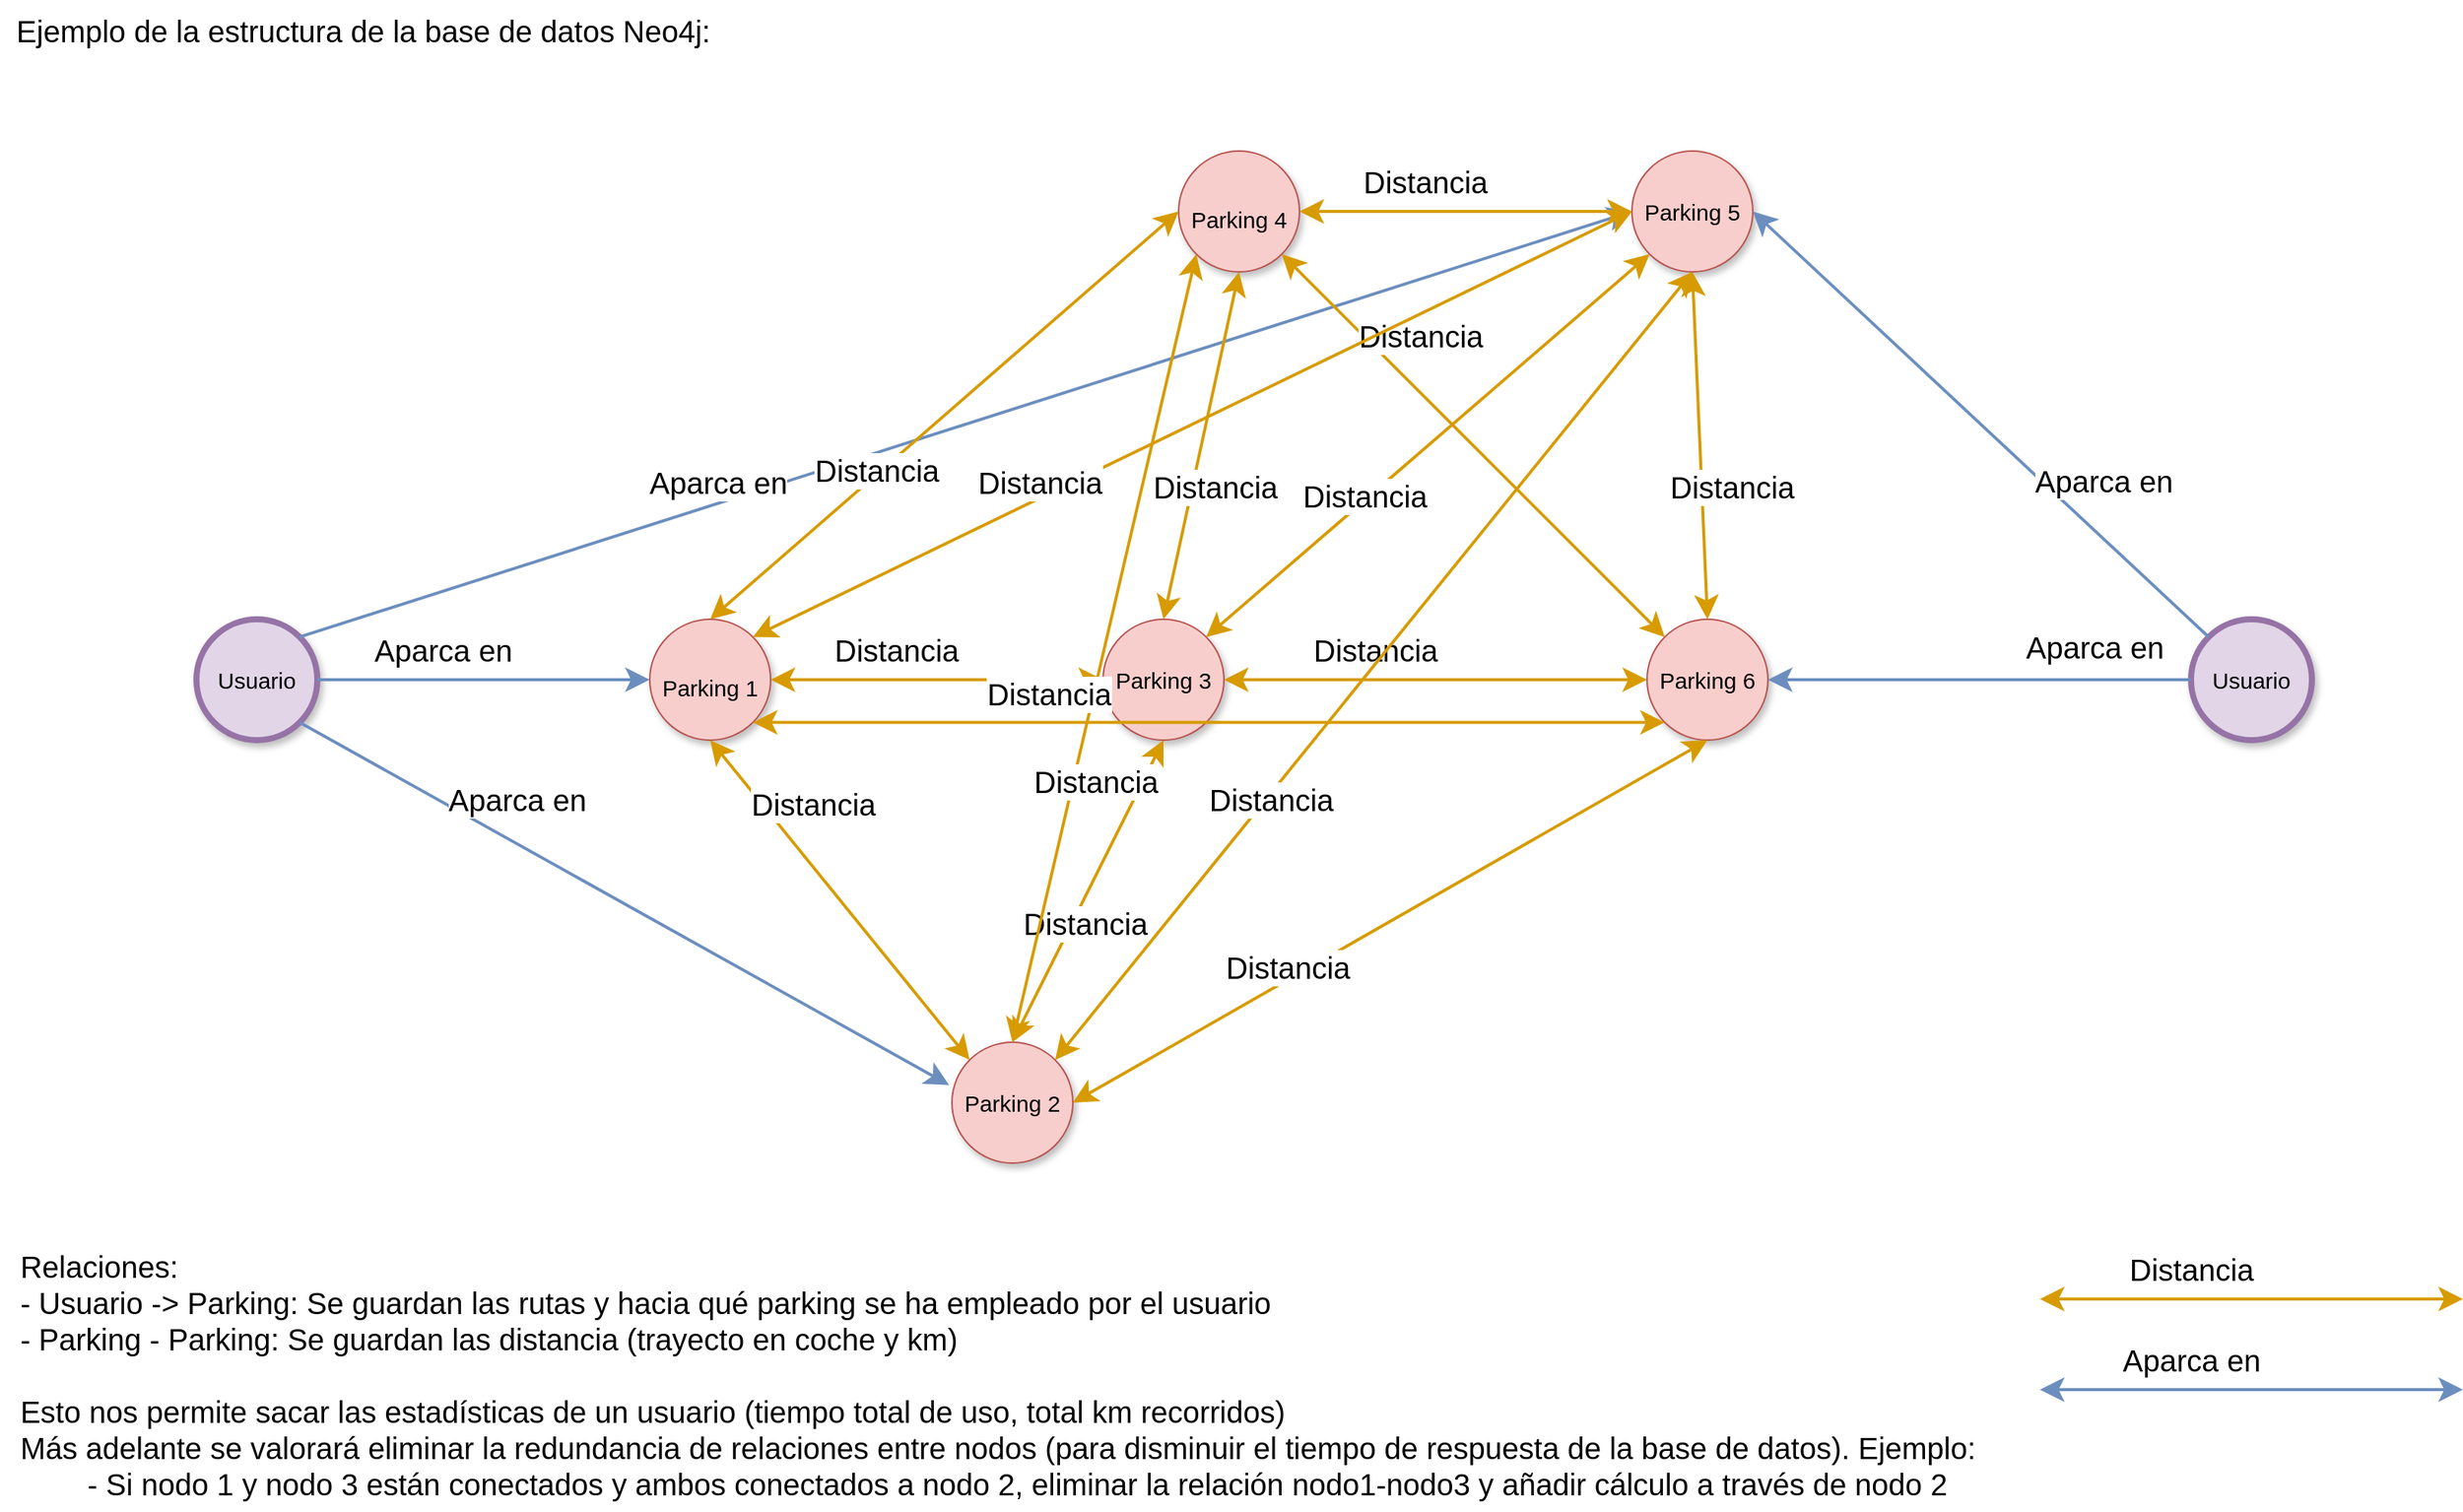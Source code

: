 <mxfile version="23.0.2" type="device">
  <diagram name="Page-1" id="ff44883e-f642-bcb2-894b-16b3d25a3f0b">
    <mxGraphModel dx="2049" dy="1206" grid="1" gridSize="10" guides="1" tooltips="1" connect="1" arrows="1" fold="1" page="1" pageScale="1.5" pageWidth="1169" pageHeight="826" background="none" math="0" shadow="0">
      <root>
        <mxCell id="0" style=";html=1;" />
        <mxCell id="1" style=";html=1;" parent="0" />
        <mxCell id="f0bcc99304e6f5a-1" value="Usuario" style="ellipse;whiteSpace=wrap;html=1;rounded=0;shadow=1;strokeColor=#9673a6;strokeWidth=4;fontSize=15;align=center;fillColor=#e1d5e7;" parent="1" vertex="1">
          <mxGeometry x="170" y="570" width="80" height="80" as="geometry" />
        </mxCell>
        <mxCell id="f0bcc99304e6f5a-2" value="&lt;font style=&quot;font-size: 15px;&quot;&gt;Parking 1&lt;/font&gt;" style="ellipse;whiteSpace=wrap;html=1;rounded=0;shadow=1;strokeColor=#b85450;strokeWidth=1;fontSize=30;align=center;fillColor=#f8cecc;" parent="1" vertex="1">
          <mxGeometry x="470" y="570" width="80" height="80" as="geometry" />
        </mxCell>
        <mxCell id="f0bcc99304e6f5a-3" value="Parking 2" style="ellipse;whiteSpace=wrap;html=1;rounded=0;shadow=1;strokeColor=#b85450;strokeWidth=1;fontSize=15;align=center;fillColor=#f8cecc;" parent="1" vertex="1">
          <mxGeometry x="670" y="850" width="80" height="80" as="geometry" />
        </mxCell>
        <mxCell id="f0bcc99304e6f5a-4" value="Parking 6" style="ellipse;whiteSpace=wrap;html=1;rounded=0;shadow=1;strokeColor=#b85450;strokeWidth=1;fontSize=15;align=center;fillColor=#f8cecc;" parent="1" vertex="1">
          <mxGeometry x="1130" y="570" width="80" height="80" as="geometry" />
        </mxCell>
        <mxCell id="f0bcc99304e6f5a-5" value="&lt;font style=&quot;font-size: 15px;&quot;&gt;Parking 4&lt;/font&gt;" style="ellipse;whiteSpace=wrap;html=1;rounded=0;shadow=1;strokeColor=#b85450;strokeWidth=1;fontSize=30;align=center;fillColor=#f8cecc;verticalAlign=middle;" parent="1" vertex="1">
          <mxGeometry x="820" y="260" width="80" height="80" as="geometry" />
        </mxCell>
        <mxCell id="f0bcc99304e6f5a-6" value="Parking 3" style="ellipse;whiteSpace=wrap;html=1;rounded=0;shadow=1;strokeColor=#b85450;strokeWidth=1;fontSize=15;align=center;fillColor=#f8cecc;" parent="1" vertex="1">
          <mxGeometry x="770" y="570" width="80" height="80" as="geometry" />
        </mxCell>
        <mxCell id="f0bcc99304e6f5a-7" value="Parking 5" style="ellipse;whiteSpace=wrap;html=1;rounded=0;shadow=1;strokeColor=#b85450;strokeWidth=1;fontSize=15;align=center;fillColor=#f8cecc;" parent="1" vertex="1">
          <mxGeometry x="1120" y="260" width="80" height="80" as="geometry" />
        </mxCell>
        <mxCell id="f0bcc99304e6f5a-8" value="Usuario" style="ellipse;whiteSpace=wrap;html=1;rounded=0;shadow=1;strokeColor=#9673a6;strokeWidth=4;fontSize=15;align=center;fillColor=#e1d5e7;" parent="1" vertex="1">
          <mxGeometry x="1490" y="570" width="80" height="80" as="geometry" />
        </mxCell>
        <mxCell id="0dKBpqudIJGE17SZBclu-1" value="Ejemplo de la estructura de la base de datos Neo4j:" style="text;html=1;align=center;verticalAlign=middle;resizable=0;points=[];autosize=1;strokeColor=none;fillColor=none;fontSize=20;" vertex="1" parent="1">
          <mxGeometry x="40" y="160" width="480" height="40" as="geometry" />
        </mxCell>
        <mxCell id="0dKBpqudIJGE17SZBclu-4" style="edgeStyle=none;curved=1;html=1;startSize=10;endFill=1;endSize=10;strokeWidth=2;fontSize=12;startArrow=classic;startFill=1;fillColor=#ffe6cc;strokeColor=#d79b00;" edge="1" parent="1">
          <mxGeometry relative="1" as="geometry">
            <mxPoint x="1390" y="1020" as="sourcePoint" />
            <mxPoint x="1670" y="1020" as="targetPoint" />
          </mxGeometry>
        </mxCell>
        <mxCell id="0dKBpqudIJGE17SZBclu-5" value="Distancia" style="text;html=1;resizable=0;points=[];align=center;verticalAlign=middle;labelBackgroundColor=#ffffff;fontSize=20;" vertex="1" connectable="0" parent="0dKBpqudIJGE17SZBclu-4">
          <mxGeometry x="-0.414" y="-1" relative="1" as="geometry">
            <mxPoint x="18" y="-21" as="offset" />
          </mxGeometry>
        </mxCell>
        <mxCell id="0dKBpqudIJGE17SZBclu-9" style="edgeStyle=none;curved=1;html=1;startSize=10;endFill=1;endSize=10;strokeWidth=2;fontSize=12;exitX=1;exitY=0.5;exitDx=0;exitDy=0;entryX=0;entryY=0.5;entryDx=0;entryDy=0;fillColor=#dae8fc;strokeColor=#6c8ebf;" edge="1" parent="1" source="f0bcc99304e6f5a-1" target="f0bcc99304e6f5a-2">
          <mxGeometry relative="1" as="geometry">
            <mxPoint x="230" y="440" as="sourcePoint" />
            <mxPoint x="510" y="440" as="targetPoint" />
          </mxGeometry>
        </mxCell>
        <mxCell id="0dKBpqudIJGE17SZBclu-10" value="Aparca en" style="text;html=1;resizable=0;points=[];align=center;verticalAlign=middle;labelBackgroundColor=#ffffff;fontSize=20;" vertex="1" connectable="0" parent="0dKBpqudIJGE17SZBclu-9">
          <mxGeometry x="-0.414" y="-1" relative="1" as="geometry">
            <mxPoint x="18" y="-21" as="offset" />
          </mxGeometry>
        </mxCell>
        <mxCell id="0dKBpqudIJGE17SZBclu-11" style="edgeStyle=none;curved=1;html=1;startSize=10;endFill=1;endSize=10;strokeWidth=2;fontSize=12;exitX=1;exitY=1;exitDx=0;exitDy=0;entryX=-0.023;entryY=0.354;entryDx=0;entryDy=0;entryPerimeter=0;fillColor=#dae8fc;strokeColor=#6c8ebf;" edge="1" parent="1" source="f0bcc99304e6f5a-1" target="f0bcc99304e6f5a-3">
          <mxGeometry relative="1" as="geometry">
            <mxPoint x="210" y="700" as="sourcePoint" />
            <mxPoint x="490" y="700" as="targetPoint" />
          </mxGeometry>
        </mxCell>
        <mxCell id="0dKBpqudIJGE17SZBclu-12" value="Aparca en" style="text;html=1;resizable=0;points=[];align=center;verticalAlign=middle;labelBackgroundColor=#ffffff;fontSize=20;" vertex="1" connectable="0" parent="0dKBpqudIJGE17SZBclu-11">
          <mxGeometry x="-0.414" y="-1" relative="1" as="geometry">
            <mxPoint x="18" y="-21" as="offset" />
          </mxGeometry>
        </mxCell>
        <mxCell id="0dKBpqudIJGE17SZBclu-13" style="edgeStyle=none;curved=1;html=1;startSize=10;endFill=1;endSize=10;strokeWidth=2;fontSize=12;exitX=1;exitY=0;exitDx=0;exitDy=0;entryX=0;entryY=0.5;entryDx=0;entryDy=0;fillColor=#dae8fc;strokeColor=#6c8ebf;" edge="1" parent="1" source="f0bcc99304e6f5a-1" target="f0bcc99304e6f5a-7">
          <mxGeometry relative="1" as="geometry">
            <mxPoint x="1240" y="1010" as="sourcePoint" />
            <mxPoint x="1520" y="1010" as="targetPoint" />
          </mxGeometry>
        </mxCell>
        <mxCell id="0dKBpqudIJGE17SZBclu-14" value="Aparca en" style="text;html=1;resizable=0;points=[];align=center;verticalAlign=middle;labelBackgroundColor=#ffffff;fontSize=20;" vertex="1" connectable="0" parent="0dKBpqudIJGE17SZBclu-13">
          <mxGeometry x="-0.414" y="-1" relative="1" as="geometry">
            <mxPoint x="18" y="-21" as="offset" />
          </mxGeometry>
        </mxCell>
        <mxCell id="0dKBpqudIJGE17SZBclu-15" style="edgeStyle=none;curved=1;html=1;startSize=10;endFill=1;endSize=10;strokeWidth=2;fontSize=12;exitX=0;exitY=0.5;exitDx=0;exitDy=0;entryX=1;entryY=0.5;entryDx=0;entryDy=0;fillColor=#dae8fc;strokeColor=#6c8ebf;" edge="1" parent="1" source="f0bcc99304e6f5a-8" target="f0bcc99304e6f5a-4">
          <mxGeometry relative="1" as="geometry">
            <mxPoint x="1220" y="990" as="sourcePoint" />
            <mxPoint x="1500" y="990" as="targetPoint" />
          </mxGeometry>
        </mxCell>
        <mxCell id="0dKBpqudIJGE17SZBclu-16" value="Aparca en" style="text;html=1;resizable=0;points=[];align=center;verticalAlign=middle;labelBackgroundColor=#ffffff;fontSize=20;" vertex="1" connectable="0" parent="0dKBpqudIJGE17SZBclu-15">
          <mxGeometry x="-0.414" y="-1" relative="1" as="geometry">
            <mxPoint x="18" y="-21" as="offset" />
          </mxGeometry>
        </mxCell>
        <mxCell id="0dKBpqudIJGE17SZBclu-17" value="&lt;div style=&quot;text-align: left;&quot;&gt;&lt;span style=&quot;font-size: 20px; background-color: initial;&quot;&gt;Relaciones:&lt;/span&gt;&lt;/div&gt;&lt;font style=&quot;&quot;&gt;&lt;div style=&quot;text-align: left;&quot;&gt;&lt;span style=&quot;font-size: 20px; background-color: initial;&quot;&gt;- Usuario -&amp;gt; Parking: Se guardan las rutas y hacia qué parking se ha empleado por el usuario&lt;/span&gt;&lt;/div&gt;&lt;span style=&quot;font-size: 20px;&quot;&gt;&lt;div style=&quot;text-align: left;&quot;&gt;&lt;span style=&quot;background-color: initial;&quot;&gt;- Parking - Parking: Se guardan las distancia (trayecto en coche y km)&lt;/span&gt;&lt;/div&gt;&lt;div style=&quot;text-align: left;&quot;&gt;&lt;br&gt;&lt;/div&gt;&lt;div style=&quot;text-align: left;&quot;&gt;Esto nos permite sacar las estadísticas de un usuario (tiempo total de uso, total km recorridos)&lt;br&gt;Más adelante se valorará eliminar la redundancia de relaciones entre nodos (para disminuir el tiempo de respuesta de la base de datos). Ejemplo:&lt;/div&gt;&lt;div style=&quot;text-align: left;&quot;&gt;&lt;span style=&quot;white-space: pre;&quot;&gt;&#x9;&lt;/span&gt;- Si nodo 1 y nodo 3 están conectados y ambos conectados a nodo 2, eliminar la relación nodo1-nodo3 y añadir cálculo a través de nodo 2&lt;br&gt;&lt;/div&gt;&lt;/span&gt;&lt;/font&gt;" style="text;html=1;align=center;verticalAlign=middle;resizable=0;points=[];autosize=1;strokeColor=none;fillColor=none;" vertex="1" parent="1">
          <mxGeometry x="40" y="980" width="1320" height="180" as="geometry" />
        </mxCell>
        <mxCell id="0dKBpqudIJGE17SZBclu-18" style="edgeStyle=none;curved=1;html=1;startSize=10;endFill=1;endSize=10;strokeWidth=2;fontSize=12;exitX=0;exitY=0;exitDx=0;exitDy=0;entryX=1;entryY=0.5;entryDx=0;entryDy=0;fillColor=#dae8fc;strokeColor=#6c8ebf;" edge="1" parent="1" source="f0bcc99304e6f5a-8" target="f0bcc99304e6f5a-7">
          <mxGeometry relative="1" as="geometry">
            <mxPoint x="1500" y="620" as="sourcePoint" />
            <mxPoint x="1220" y="620" as="targetPoint" />
          </mxGeometry>
        </mxCell>
        <mxCell id="0dKBpqudIJGE17SZBclu-19" value="Aparca en" style="text;html=1;resizable=0;points=[];align=center;verticalAlign=middle;labelBackgroundColor=#ffffff;fontSize=20;" vertex="1" connectable="0" parent="0dKBpqudIJGE17SZBclu-18">
          <mxGeometry x="-0.414" y="-1" relative="1" as="geometry">
            <mxPoint x="18" y="-21" as="offset" />
          </mxGeometry>
        </mxCell>
        <mxCell id="0dKBpqudIJGE17SZBclu-22" style="edgeStyle=none;curved=1;html=1;startSize=10;endFill=1;endSize=10;strokeWidth=2;fontSize=12;startArrow=classic;startFill=1;entryX=0;entryY=0.5;entryDx=0;entryDy=0;exitX=1;exitY=0.5;exitDx=0;exitDy=0;fillColor=#ffe6cc;strokeColor=#d79b00;" edge="1" parent="1" source="f0bcc99304e6f5a-6" target="f0bcc99304e6f5a-4">
          <mxGeometry relative="1" as="geometry">
            <mxPoint x="840" y="710" as="sourcePoint" />
            <mxPoint x="1120" y="710" as="targetPoint" />
          </mxGeometry>
        </mxCell>
        <mxCell id="0dKBpqudIJGE17SZBclu-23" value="Distancia" style="text;html=1;resizable=0;points=[];align=center;verticalAlign=middle;labelBackgroundColor=#ffffff;fontSize=20;" vertex="1" connectable="0" parent="0dKBpqudIJGE17SZBclu-22">
          <mxGeometry x="-0.414" y="-1" relative="1" as="geometry">
            <mxPoint x="18" y="-21" as="offset" />
          </mxGeometry>
        </mxCell>
        <mxCell id="0dKBpqudIJGE17SZBclu-24" style="edgeStyle=none;curved=1;html=1;startSize=10;endFill=1;endSize=10;strokeWidth=2;fontSize=12;startArrow=classic;startFill=1;entryX=0.5;entryY=1;entryDx=0;entryDy=0;exitX=0.5;exitY=0;exitDx=0;exitDy=0;fillColor=#ffe6cc;strokeColor=#d79b00;" edge="1" parent="1" source="f0bcc99304e6f5a-4" target="f0bcc99304e6f5a-7">
          <mxGeometry relative="1" as="geometry">
            <mxPoint x="1170" y="570" as="sourcePoint" />
            <mxPoint x="1510" y="1000" as="targetPoint" />
          </mxGeometry>
        </mxCell>
        <mxCell id="0dKBpqudIJGE17SZBclu-25" value="Distancia" style="text;html=1;resizable=0;points=[];align=center;verticalAlign=middle;labelBackgroundColor=#ffffff;fontSize=20;" vertex="1" connectable="0" parent="0dKBpqudIJGE17SZBclu-24">
          <mxGeometry x="-0.414" y="-1" relative="1" as="geometry">
            <mxPoint x="18" y="-21" as="offset" />
          </mxGeometry>
        </mxCell>
        <mxCell id="0dKBpqudIJGE17SZBclu-26" style="edgeStyle=none;curved=1;html=1;startSize=10;endFill=1;endSize=10;strokeWidth=2;fontSize=12;startArrow=classic;startFill=1;exitX=1;exitY=0.5;exitDx=0;exitDy=0;entryX=0;entryY=0.5;entryDx=0;entryDy=0;fillColor=#ffe6cc;strokeColor=#d79b00;" edge="1" parent="1" source="f0bcc99304e6f5a-5" target="f0bcc99304e6f5a-7">
          <mxGeometry relative="1" as="geometry">
            <mxPoint x="876.5" y="193" as="sourcePoint" />
            <mxPoint x="1156.5" y="193" as="targetPoint" />
          </mxGeometry>
        </mxCell>
        <mxCell id="0dKBpqudIJGE17SZBclu-27" value="Distancia" style="text;html=1;resizable=0;points=[];align=center;verticalAlign=middle;labelBackgroundColor=#ffffff;fontSize=20;" vertex="1" connectable="0" parent="0dKBpqudIJGE17SZBclu-26">
          <mxGeometry x="-0.414" y="-1" relative="1" as="geometry">
            <mxPoint x="18" y="-21" as="offset" />
          </mxGeometry>
        </mxCell>
        <mxCell id="0dKBpqudIJGE17SZBclu-28" style="edgeStyle=none;curved=1;html=1;startSize=10;endFill=1;endSize=10;strokeWidth=2;fontSize=12;startArrow=classic;startFill=1;exitX=0.5;exitY=0;exitDx=0;exitDy=0;entryX=0.5;entryY=1;entryDx=0;entryDy=0;fillColor=#ffe6cc;strokeColor=#d79b00;" edge="1" parent="1" source="f0bcc99304e6f5a-6" target="f0bcc99304e6f5a-5">
          <mxGeometry relative="1" as="geometry">
            <mxPoint x="1220" y="990" as="sourcePoint" />
            <mxPoint x="1500" y="990" as="targetPoint" />
          </mxGeometry>
        </mxCell>
        <mxCell id="0dKBpqudIJGE17SZBclu-29" value="Distancia" style="text;html=1;resizable=0;points=[];align=center;verticalAlign=middle;labelBackgroundColor=#ffffff;fontSize=20;" vertex="1" connectable="0" parent="0dKBpqudIJGE17SZBclu-28">
          <mxGeometry x="-0.414" y="-1" relative="1" as="geometry">
            <mxPoint x="18" y="-21" as="offset" />
          </mxGeometry>
        </mxCell>
        <mxCell id="0dKBpqudIJGE17SZBclu-30" style="edgeStyle=none;curved=1;html=1;startSize=10;endFill=1;endSize=10;strokeWidth=2;fontSize=12;startArrow=classic;startFill=1;exitX=1;exitY=0;exitDx=0;exitDy=0;entryX=0;entryY=1;entryDx=0;entryDy=0;fillColor=#ffe6cc;strokeColor=#d79b00;" edge="1" parent="1" source="f0bcc99304e6f5a-6" target="f0bcc99304e6f5a-7">
          <mxGeometry relative="1" as="geometry">
            <mxPoint x="820" y="580" as="sourcePoint" />
            <mxPoint x="870" y="350" as="targetPoint" />
          </mxGeometry>
        </mxCell>
        <mxCell id="0dKBpqudIJGE17SZBclu-31" value="Distancia" style="text;html=1;resizable=0;points=[];align=center;verticalAlign=middle;labelBackgroundColor=#ffffff;fontSize=20;" vertex="1" connectable="0" parent="0dKBpqudIJGE17SZBclu-30">
          <mxGeometry x="-0.414" y="-1" relative="1" as="geometry">
            <mxPoint x="18" y="-21" as="offset" />
          </mxGeometry>
        </mxCell>
        <mxCell id="0dKBpqudIJGE17SZBclu-32" style="edgeStyle=none;curved=1;html=1;startSize=10;endFill=1;endSize=10;strokeWidth=2;fontSize=12;startArrow=classic;startFill=1;exitX=0.5;exitY=0;exitDx=0;exitDy=0;entryX=0.5;entryY=1;entryDx=0;entryDy=0;fillColor=#ffe6cc;strokeColor=#d79b00;" edge="1" parent="1" source="f0bcc99304e6f5a-3" target="f0bcc99304e6f5a-6">
          <mxGeometry relative="1" as="geometry">
            <mxPoint x="848" y="592" as="sourcePoint" />
            <mxPoint x="1142" y="338" as="targetPoint" />
          </mxGeometry>
        </mxCell>
        <mxCell id="0dKBpqudIJGE17SZBclu-33" value="Distancia" style="text;html=1;resizable=0;points=[];align=center;verticalAlign=middle;labelBackgroundColor=#ffffff;fontSize=20;" vertex="1" connectable="0" parent="0dKBpqudIJGE17SZBclu-32">
          <mxGeometry x="-0.414" y="-1" relative="1" as="geometry">
            <mxPoint x="18" y="-21" as="offset" />
          </mxGeometry>
        </mxCell>
        <mxCell id="0dKBpqudIJGE17SZBclu-34" style="edgeStyle=none;curved=1;html=1;startSize=10;endFill=1;endSize=10;strokeWidth=2;fontSize=12;startArrow=classic;startFill=1;exitX=1;exitY=0.5;exitDx=0;exitDy=0;entryX=0.5;entryY=1;entryDx=0;entryDy=0;fillColor=#ffe6cc;strokeColor=#d79b00;" edge="1" parent="1" source="f0bcc99304e6f5a-3" target="f0bcc99304e6f5a-4">
          <mxGeometry relative="1" as="geometry">
            <mxPoint x="720" y="860" as="sourcePoint" />
            <mxPoint x="820" y="660" as="targetPoint" />
          </mxGeometry>
        </mxCell>
        <mxCell id="0dKBpqudIJGE17SZBclu-35" value="Distancia" style="text;html=1;resizable=0;points=[];align=center;verticalAlign=middle;labelBackgroundColor=#ffffff;fontSize=20;" vertex="1" connectable="0" parent="0dKBpqudIJGE17SZBclu-34">
          <mxGeometry x="-0.414" y="-1" relative="1" as="geometry">
            <mxPoint x="18" y="-21" as="offset" />
          </mxGeometry>
        </mxCell>
        <mxCell id="0dKBpqudIJGE17SZBclu-36" style="edgeStyle=none;curved=1;html=1;startSize=10;endFill=1;endSize=10;strokeWidth=2;fontSize=12;startArrow=classic;startFill=1;exitX=1;exitY=0;exitDx=0;exitDy=0;entryX=0.5;entryY=1;entryDx=0;entryDy=0;fillColor=#ffe6cc;strokeColor=#d79b00;" edge="1" parent="1" source="f0bcc99304e6f5a-3" target="f0bcc99304e6f5a-7">
          <mxGeometry relative="1" as="geometry">
            <mxPoint x="760" y="900" as="sourcePoint" />
            <mxPoint x="1180" y="660" as="targetPoint" />
          </mxGeometry>
        </mxCell>
        <mxCell id="0dKBpqudIJGE17SZBclu-37" value="Distancia" style="text;html=1;resizable=0;points=[];align=center;verticalAlign=middle;labelBackgroundColor=#ffffff;fontSize=20;" vertex="1" connectable="0" parent="0dKBpqudIJGE17SZBclu-36">
          <mxGeometry x="-0.414" y="-1" relative="1" as="geometry">
            <mxPoint x="18" y="-21" as="offset" />
          </mxGeometry>
        </mxCell>
        <mxCell id="0dKBpqudIJGE17SZBclu-38" style="edgeStyle=none;curved=1;html=1;startSize=10;endFill=1;endSize=10;strokeWidth=2;fontSize=12;startArrow=classic;startFill=1;exitX=0.5;exitY=0;exitDx=0;exitDy=0;entryX=0;entryY=1;entryDx=0;entryDy=0;fillColor=#ffe6cc;strokeColor=#d79b00;" edge="1" parent="1" source="f0bcc99304e6f5a-3" target="f0bcc99304e6f5a-5">
          <mxGeometry relative="1" as="geometry">
            <mxPoint x="748" y="872" as="sourcePoint" />
            <mxPoint x="1170" y="350" as="targetPoint" />
          </mxGeometry>
        </mxCell>
        <mxCell id="0dKBpqudIJGE17SZBclu-39" value="Distancia" style="text;html=1;resizable=0;points=[];align=center;verticalAlign=middle;labelBackgroundColor=#ffffff;fontSize=20;" vertex="1" connectable="0" parent="0dKBpqudIJGE17SZBclu-38">
          <mxGeometry x="-0.414" y="-1" relative="1" as="geometry">
            <mxPoint x="18" y="-21" as="offset" />
          </mxGeometry>
        </mxCell>
        <mxCell id="0dKBpqudIJGE17SZBclu-40" style="edgeStyle=none;curved=1;html=1;startSize=10;endFill=1;endSize=10;strokeWidth=2;fontSize=12;startArrow=classic;startFill=1;exitX=1;exitY=1;exitDx=0;exitDy=0;entryX=0;entryY=0;entryDx=0;entryDy=0;fillColor=#ffe6cc;strokeColor=#d79b00;" edge="1" parent="1" source="f0bcc99304e6f5a-5" target="f0bcc99304e6f5a-4">
          <mxGeometry relative="1" as="geometry">
            <mxPoint x="1220" y="990" as="sourcePoint" />
            <mxPoint x="1500" y="990" as="targetPoint" />
          </mxGeometry>
        </mxCell>
        <mxCell id="0dKBpqudIJGE17SZBclu-41" value="Distancia" style="text;html=1;resizable=0;points=[];align=center;verticalAlign=middle;labelBackgroundColor=#ffffff;fontSize=20;" vertex="1" connectable="0" parent="0dKBpqudIJGE17SZBclu-40">
          <mxGeometry x="-0.414" y="-1" relative="1" as="geometry">
            <mxPoint x="18" y="-21" as="offset" />
          </mxGeometry>
        </mxCell>
        <mxCell id="0dKBpqudIJGE17SZBclu-42" style="edgeStyle=none;curved=1;html=1;startSize=10;endFill=1;endSize=10;strokeWidth=2;fontSize=12;startArrow=classic;startFill=1;exitX=1;exitY=0.5;exitDx=0;exitDy=0;entryX=0;entryY=0.5;entryDx=0;entryDy=0;fillColor=#ffe6cc;strokeColor=#d79b00;" edge="1" parent="1" source="f0bcc99304e6f5a-2" target="f0bcc99304e6f5a-6">
          <mxGeometry relative="1" as="geometry">
            <mxPoint x="1220" y="990" as="sourcePoint" />
            <mxPoint x="1500" y="990" as="targetPoint" />
          </mxGeometry>
        </mxCell>
        <mxCell id="0dKBpqudIJGE17SZBclu-43" value="Distancia" style="text;html=1;resizable=0;points=[];align=center;verticalAlign=middle;labelBackgroundColor=#ffffff;fontSize=20;" vertex="1" connectable="0" parent="0dKBpqudIJGE17SZBclu-42">
          <mxGeometry x="-0.414" y="-1" relative="1" as="geometry">
            <mxPoint x="18" y="-21" as="offset" />
          </mxGeometry>
        </mxCell>
        <mxCell id="0dKBpqudIJGE17SZBclu-44" style="edgeStyle=none;curved=1;html=1;startSize=10;endFill=1;endSize=10;strokeWidth=2;fontSize=12;startArrow=classic;startFill=1;exitX=0.5;exitY=0;exitDx=0;exitDy=0;entryX=0;entryY=0.5;entryDx=0;entryDy=0;fillColor=#ffe6cc;strokeColor=#d79b00;" edge="1" parent="1" source="f0bcc99304e6f5a-2" target="f0bcc99304e6f5a-5">
          <mxGeometry relative="1" as="geometry">
            <mxPoint x="560" y="620" as="sourcePoint" />
            <mxPoint x="780" y="620" as="targetPoint" />
          </mxGeometry>
        </mxCell>
        <mxCell id="0dKBpqudIJGE17SZBclu-45" value="Distancia" style="text;html=1;resizable=0;points=[];align=center;verticalAlign=middle;labelBackgroundColor=#ffffff;fontSize=20;" vertex="1" connectable="0" parent="0dKBpqudIJGE17SZBclu-44">
          <mxGeometry x="-0.414" y="-1" relative="1" as="geometry">
            <mxPoint x="18" y="-21" as="offset" />
          </mxGeometry>
        </mxCell>
        <mxCell id="0dKBpqudIJGE17SZBclu-46" style="edgeStyle=none;curved=1;html=1;startSize=10;endFill=1;endSize=10;strokeWidth=2;fontSize=12;startArrow=classic;startFill=1;exitX=1;exitY=0;exitDx=0;exitDy=0;entryX=0;entryY=0.5;entryDx=0;entryDy=0;fillColor=#ffe6cc;strokeColor=#d79b00;" edge="1" parent="1" source="f0bcc99304e6f5a-2" target="f0bcc99304e6f5a-7">
          <mxGeometry relative="1" as="geometry">
            <mxPoint x="520" y="580" as="sourcePoint" />
            <mxPoint x="830" y="310" as="targetPoint" />
          </mxGeometry>
        </mxCell>
        <mxCell id="0dKBpqudIJGE17SZBclu-47" value="Distancia" style="text;html=1;resizable=0;points=[];align=center;verticalAlign=middle;labelBackgroundColor=#ffffff;fontSize=20;" vertex="1" connectable="0" parent="0dKBpqudIJGE17SZBclu-46">
          <mxGeometry x="-0.414" y="-1" relative="1" as="geometry">
            <mxPoint x="18" y="-21" as="offset" />
          </mxGeometry>
        </mxCell>
        <mxCell id="0dKBpqudIJGE17SZBclu-48" style="edgeStyle=none;curved=1;html=1;startSize=10;endFill=1;endSize=10;strokeWidth=2;fontSize=12;startArrow=classic;startFill=1;exitX=0.5;exitY=1;exitDx=0;exitDy=0;entryX=0;entryY=0;entryDx=0;entryDy=0;fillColor=#ffe6cc;strokeColor=#d79b00;" edge="1" parent="1" source="f0bcc99304e6f5a-2" target="f0bcc99304e6f5a-3">
          <mxGeometry relative="1" as="geometry">
            <mxPoint x="548" y="592" as="sourcePoint" />
            <mxPoint x="1130" y="310" as="targetPoint" />
          </mxGeometry>
        </mxCell>
        <mxCell id="0dKBpqudIJGE17SZBclu-49" value="Distancia" style="text;html=1;resizable=0;points=[];align=center;verticalAlign=middle;labelBackgroundColor=#ffffff;fontSize=20;" vertex="1" connectable="0" parent="0dKBpqudIJGE17SZBclu-48">
          <mxGeometry x="-0.414" y="-1" relative="1" as="geometry">
            <mxPoint x="18" y="-21" as="offset" />
          </mxGeometry>
        </mxCell>
        <mxCell id="0dKBpqudIJGE17SZBclu-50" style="edgeStyle=none;curved=1;html=1;startSize=10;endFill=1;endSize=10;strokeWidth=2;fontSize=12;startArrow=classic;startFill=1;exitX=1;exitY=1;exitDx=0;exitDy=0;entryX=0;entryY=1;entryDx=0;entryDy=0;fillColor=#ffe6cc;strokeColor=#d79b00;" edge="1" parent="1" source="f0bcc99304e6f5a-2" target="f0bcc99304e6f5a-4">
          <mxGeometry relative="1" as="geometry">
            <mxPoint x="520" y="660" as="sourcePoint" />
            <mxPoint x="692" y="872" as="targetPoint" />
          </mxGeometry>
        </mxCell>
        <mxCell id="0dKBpqudIJGE17SZBclu-51" value="Distancia" style="text;html=1;resizable=0;points=[];align=center;verticalAlign=middle;labelBackgroundColor=#ffffff;fontSize=20;" vertex="1" connectable="0" parent="0dKBpqudIJGE17SZBclu-50">
          <mxGeometry x="-0.414" y="-1" relative="1" as="geometry">
            <mxPoint x="18" y="-21" as="offset" />
          </mxGeometry>
        </mxCell>
        <mxCell id="0dKBpqudIJGE17SZBclu-52" style="edgeStyle=none;curved=1;html=1;startSize=10;endFill=1;endSize=10;strokeWidth=2;fontSize=12;startArrow=classic;startFill=1;fillColor=#dae8fc;strokeColor=#6c8ebf;" edge="1" parent="1">
          <mxGeometry relative="1" as="geometry">
            <mxPoint x="1390" y="1080" as="sourcePoint" />
            <mxPoint x="1670" y="1080" as="targetPoint" />
          </mxGeometry>
        </mxCell>
        <mxCell id="0dKBpqudIJGE17SZBclu-53" value="Aparca en" style="text;html=1;resizable=0;points=[];align=center;verticalAlign=middle;labelBackgroundColor=#ffffff;fontSize=20;" vertex="1" connectable="0" parent="0dKBpqudIJGE17SZBclu-52">
          <mxGeometry x="-0.414" y="-1" relative="1" as="geometry">
            <mxPoint x="18" y="-21" as="offset" />
          </mxGeometry>
        </mxCell>
      </root>
    </mxGraphModel>
  </diagram>
</mxfile>
